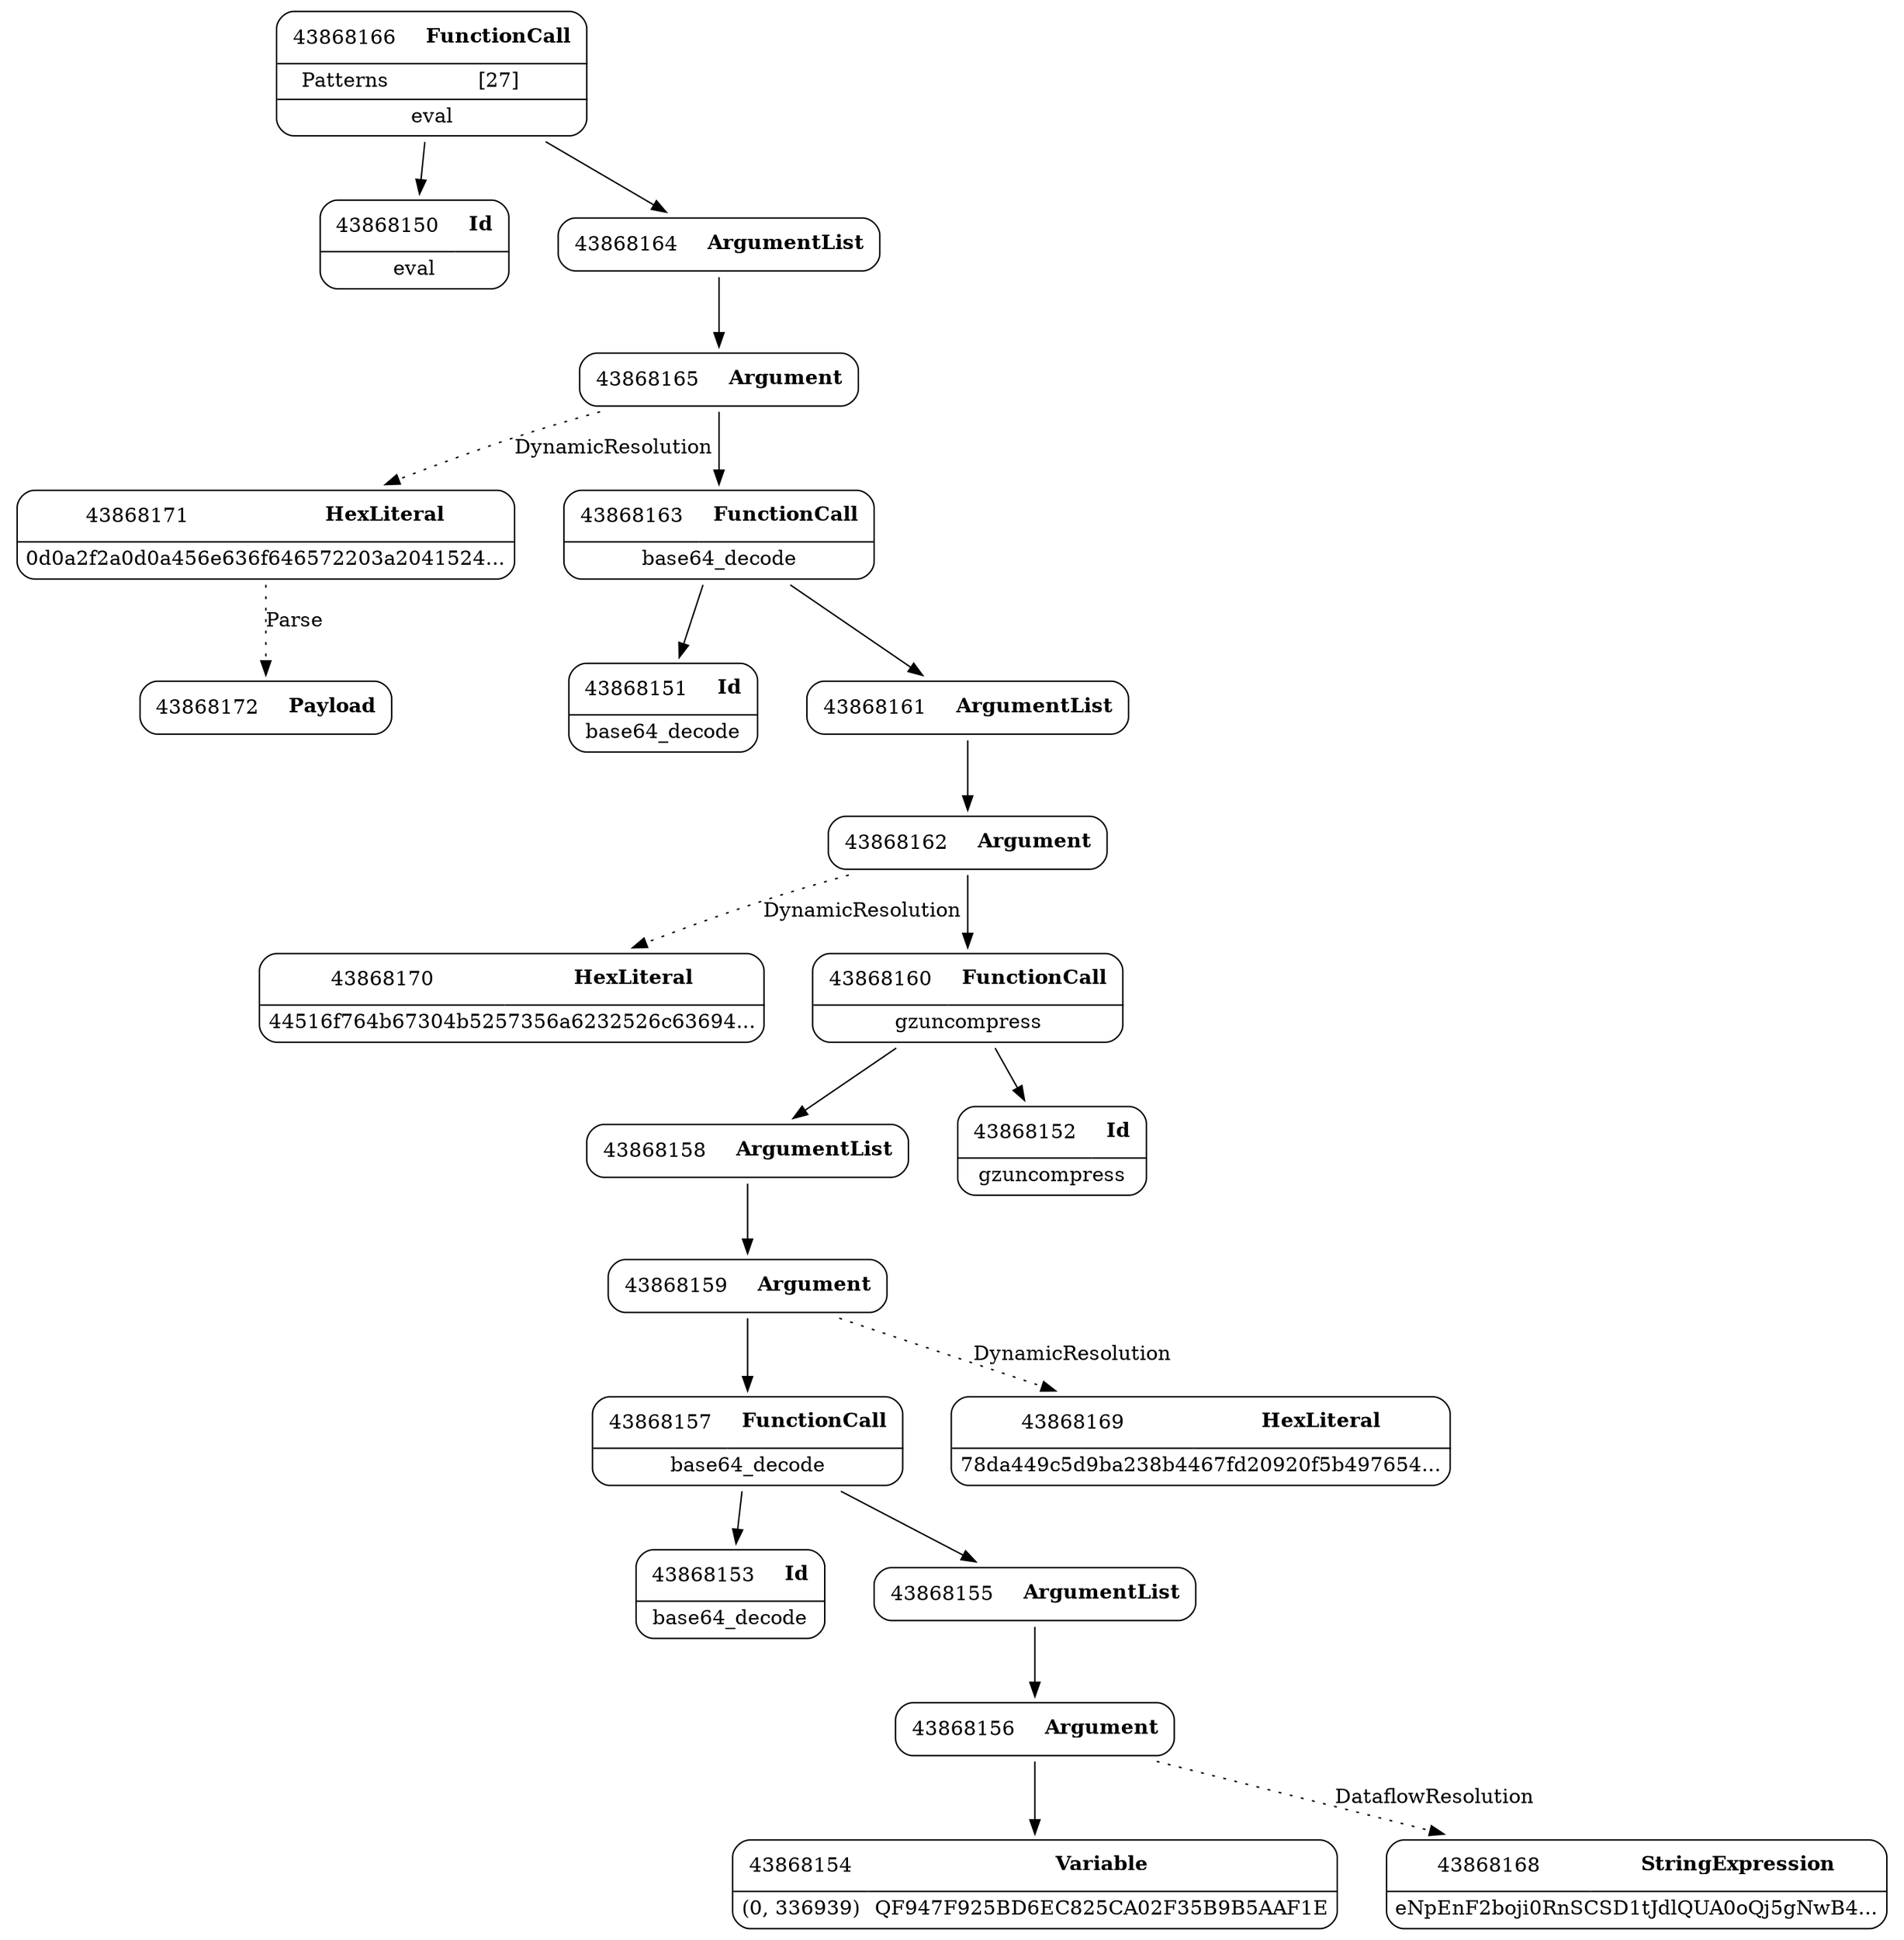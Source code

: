 digraph ast {
node [shape=none];
43868157 [label=<<TABLE border='1' cellspacing='0' cellpadding='10' style='rounded' ><TR><TD border='0'>43868157</TD><TD border='0'><B>FunctionCall</B></TD></TR><HR/><TR><TD border='0' cellpadding='5' colspan='2'>base64_decode</TD></TR></TABLE>>];
43868157 -> 43868153 [weight=2];
43868157 -> 43868155 [weight=2];
43868156 [label=<<TABLE border='1' cellspacing='0' cellpadding='10' style='rounded' ><TR><TD border='0'>43868156</TD><TD border='0'><B>Argument</B></TD></TR></TABLE>>];
43868156 -> 43868154 [weight=2];
43868156 -> 43868168 [style=dotted,label=DataflowResolution];
43868159 [label=<<TABLE border='1' cellspacing='0' cellpadding='10' style='rounded' ><TR><TD border='0'>43868159</TD><TD border='0'><B>Argument</B></TD></TR></TABLE>>];
43868159 -> 43868157 [weight=2];
43868159 -> 43868169 [style=dotted,label=DynamicResolution];
43868158 [label=<<TABLE border='1' cellspacing='0' cellpadding='10' style='rounded' ><TR><TD border='0'>43868158</TD><TD border='0'><B>ArgumentList</B></TD></TR></TABLE>>];
43868158 -> 43868159 [weight=2];
43868153 [label=<<TABLE border='1' cellspacing='0' cellpadding='10' style='rounded' ><TR><TD border='0'>43868153</TD><TD border='0'><B>Id</B></TD></TR><HR/><TR><TD border='0' cellpadding='5' colspan='2'>base64_decode</TD></TR></TABLE>>];
43868152 [label=<<TABLE border='1' cellspacing='0' cellpadding='10' style='rounded' ><TR><TD border='0'>43868152</TD><TD border='0'><B>Id</B></TD></TR><HR/><TR><TD border='0' cellpadding='5' colspan='2'>gzuncompress</TD></TR></TABLE>>];
43868155 [label=<<TABLE border='1' cellspacing='0' cellpadding='10' style='rounded' ><TR><TD border='0'>43868155</TD><TD border='0'><B>ArgumentList</B></TD></TR></TABLE>>];
43868155 -> 43868156 [weight=2];
43868154 [label=<<TABLE border='1' cellspacing='0' cellpadding='10' style='rounded' ><TR><TD border='0'>43868154</TD><TD border='0'><B>Variable</B></TD></TR><HR/><TR><TD border='0' cellpadding='5'>(0, 336939)</TD><TD border='0' cellpadding='5'>QF947F925BD6EC825CA02F35B9B5AAF1E</TD></TR></TABLE>>];
43868151 [label=<<TABLE border='1' cellspacing='0' cellpadding='10' style='rounded' ><TR><TD border='0'>43868151</TD><TD border='0'><B>Id</B></TD></TR><HR/><TR><TD border='0' cellpadding='5' colspan='2'>base64_decode</TD></TR></TABLE>>];
43868150 [label=<<TABLE border='1' cellspacing='0' cellpadding='10' style='rounded' ><TR><TD border='0'>43868150</TD><TD border='0'><B>Id</B></TD></TR><HR/><TR><TD border='0' cellpadding='5' colspan='2'>eval</TD></TR></TABLE>>];
43868172 [label=<<TABLE border='1' cellspacing='0' cellpadding='10' style='rounded' ><TR><TD border='0'>43868172</TD><TD border='0'><B>Payload</B></TD></TR></TABLE>>];
43868169 [label=<<TABLE border='1' cellspacing='0' cellpadding='10' style='rounded' ><TR><TD border='0'>43868169</TD><TD border='0'><B>HexLiteral</B></TD></TR><HR/><TR><TD border='0' cellpadding='5' colspan='2'>78da449c5d9ba238b4467fd20920f5b497654...</TD></TR></TABLE>>];
43868168 [label=<<TABLE border='1' cellspacing='0' cellpadding='10' style='rounded' ><TR><TD border='0'>43868168</TD><TD border='0'><B>StringExpression</B></TD></TR><HR/><TR><TD border='0' cellpadding='5' colspan='2'>eNpEnF2boji0RnSCSD1tJdlQUA0oQj5gNwB4...</TD></TR></TABLE>>];
43868171 [label=<<TABLE border='1' cellspacing='0' cellpadding='10' style='rounded' ><TR><TD border='0'>43868171</TD><TD border='0'><B>HexLiteral</B></TD></TR><HR/><TR><TD border='0' cellpadding='5' colspan='2'>0d0a2f2a0d0a456e636f646572203a2041524...</TD></TR></TABLE>>];
43868171 -> 43868172 [style=dotted,label=Parse];
43868170 [label=<<TABLE border='1' cellspacing='0' cellpadding='10' style='rounded' ><TR><TD border='0'>43868170</TD><TD border='0'><B>HexLiteral</B></TD></TR><HR/><TR><TD border='0' cellpadding='5' colspan='2'>44516f764b67304b5257356a6232526c63694...</TD></TR></TABLE>>];
43868165 [label=<<TABLE border='1' cellspacing='0' cellpadding='10' style='rounded' ><TR><TD border='0'>43868165</TD><TD border='0'><B>Argument</B></TD></TR></TABLE>>];
43868165 -> 43868163 [weight=2];
43868165 -> 43868171 [style=dotted,label=DynamicResolution];
43868164 [label=<<TABLE border='1' cellspacing='0' cellpadding='10' style='rounded' ><TR><TD border='0'>43868164</TD><TD border='0'><B>ArgumentList</B></TD></TR></TABLE>>];
43868164 -> 43868165 [weight=2];
43868166 [label=<<TABLE border='1' cellspacing='0' cellpadding='10' style='rounded' ><TR><TD border='0'>43868166</TD><TD border='0'><B>FunctionCall</B></TD></TR><HR/><TR><TD border='0' cellpadding='5'>Patterns</TD><TD border='0' cellpadding='5'>[27]</TD></TR><HR/><TR><TD border='0' cellpadding='5' colspan='2'>eval</TD></TR></TABLE>>];
43868166 -> 43868150 [weight=2];
43868166 -> 43868164 [weight=2];
43868161 [label=<<TABLE border='1' cellspacing='0' cellpadding='10' style='rounded' ><TR><TD border='0'>43868161</TD><TD border='0'><B>ArgumentList</B></TD></TR></TABLE>>];
43868161 -> 43868162 [weight=2];
43868160 [label=<<TABLE border='1' cellspacing='0' cellpadding='10' style='rounded' ><TR><TD border='0'>43868160</TD><TD border='0'><B>FunctionCall</B></TD></TR><HR/><TR><TD border='0' cellpadding='5' colspan='2'>gzuncompress</TD></TR></TABLE>>];
43868160 -> 43868152 [weight=2];
43868160 -> 43868158 [weight=2];
43868163 [label=<<TABLE border='1' cellspacing='0' cellpadding='10' style='rounded' ><TR><TD border='0'>43868163</TD><TD border='0'><B>FunctionCall</B></TD></TR><HR/><TR><TD border='0' cellpadding='5' colspan='2'>base64_decode</TD></TR></TABLE>>];
43868163 -> 43868151 [weight=2];
43868163 -> 43868161 [weight=2];
43868162 [label=<<TABLE border='1' cellspacing='0' cellpadding='10' style='rounded' ><TR><TD border='0'>43868162</TD><TD border='0'><B>Argument</B></TD></TR></TABLE>>];
43868162 -> 43868160 [weight=2];
43868162 -> 43868170 [style=dotted,label=DynamicResolution];
}
